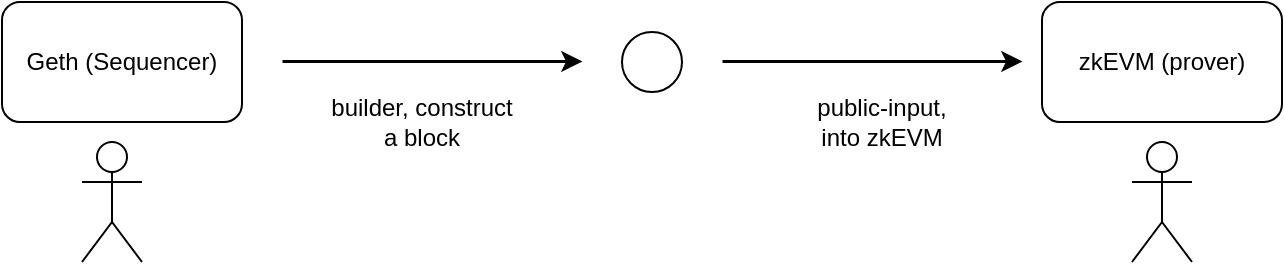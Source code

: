 <mxfile version="20.8.5" type="github">
  <diagram id="k6U_EYTmjG-QttEW6T5F" name="Page-1">
    <mxGraphModel dx="1194" dy="754" grid="1" gridSize="10" guides="1" tooltips="1" connect="1" arrows="1" fold="1" page="1" pageScale="1" pageWidth="850" pageHeight="1100" math="0" shadow="0">
      <root>
        <mxCell id="0" />
        <mxCell id="1" parent="0" />
        <mxCell id="y7fSU_ocWsPn4MPfriC_-1" value="Geth (Sequencer)" style="rounded=1;whiteSpace=wrap;html=1;" vertex="1" parent="1">
          <mxGeometry x="260" y="470" width="120" height="60" as="geometry" />
        </mxCell>
        <mxCell id="y7fSU_ocWsPn4MPfriC_-2" value="zkEVM (prover)" style="rounded=1;whiteSpace=wrap;html=1;" vertex="1" parent="1">
          <mxGeometry x="780" y="470" width="120" height="60" as="geometry" />
        </mxCell>
        <mxCell id="y7fSU_ocWsPn4MPfriC_-3" value="" style="shape=umlActor;verticalLabelPosition=bottom;verticalAlign=top;html=1;outlineConnect=0;" vertex="1" parent="1">
          <mxGeometry x="300" y="540" width="30" height="60" as="geometry" />
        </mxCell>
        <mxCell id="y7fSU_ocWsPn4MPfriC_-4" value="" style="shape=umlActor;verticalLabelPosition=bottom;verticalAlign=top;html=1;outlineConnect=0;" vertex="1" parent="1">
          <mxGeometry x="825" y="540" width="30" height="60" as="geometry" />
        </mxCell>
        <mxCell id="y7fSU_ocWsPn4MPfriC_-5" value="" style="endArrow=classic;html=1;rounded=0;strokeWidth=1.5;" edge="1" parent="1">
          <mxGeometry width="50" height="50" relative="1" as="geometry">
            <mxPoint x="400" y="499.5" as="sourcePoint" />
            <mxPoint x="550" y="499.5" as="targetPoint" />
          </mxGeometry>
        </mxCell>
        <mxCell id="y7fSU_ocWsPn4MPfriC_-6" value="" style="ellipse;whiteSpace=wrap;html=1;aspect=fixed;" vertex="1" parent="1">
          <mxGeometry x="570" y="485" width="30" height="30" as="geometry" />
        </mxCell>
        <mxCell id="y7fSU_ocWsPn4MPfriC_-7" value="builder, construct a block" style="text;html=1;strokeColor=none;fillColor=none;align=center;verticalAlign=middle;whiteSpace=wrap;rounded=0;" vertex="1" parent="1">
          <mxGeometry x="420" y="510" width="100" height="40" as="geometry" />
        </mxCell>
        <mxCell id="y7fSU_ocWsPn4MPfriC_-8" value="" style="endArrow=classic;html=1;rounded=0;strokeWidth=1.5;" edge="1" parent="1">
          <mxGeometry width="50" height="50" relative="1" as="geometry">
            <mxPoint x="620" y="499.5" as="sourcePoint" />
            <mxPoint x="770" y="499.5" as="targetPoint" />
          </mxGeometry>
        </mxCell>
        <mxCell id="y7fSU_ocWsPn4MPfriC_-9" value="public-input, into zkEVM" style="text;html=1;strokeColor=none;fillColor=none;align=center;verticalAlign=middle;whiteSpace=wrap;rounded=0;" vertex="1" parent="1">
          <mxGeometry x="660" y="515" width="80" height="30" as="geometry" />
        </mxCell>
      </root>
    </mxGraphModel>
  </diagram>
</mxfile>
